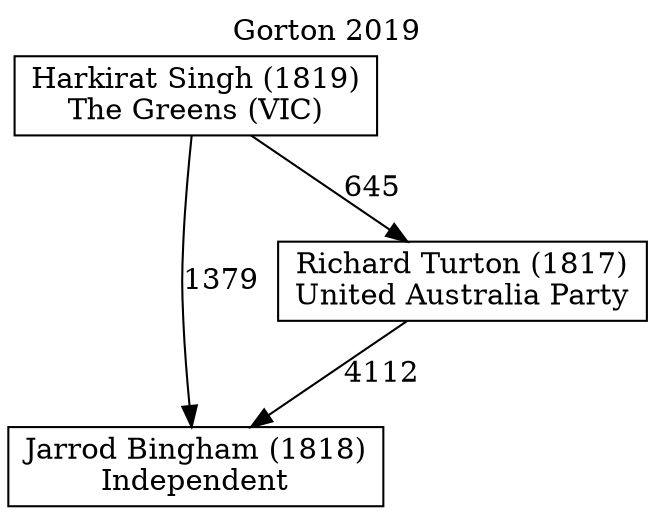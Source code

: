 // House preference flow
digraph "Jarrod Bingham (1818)_Gorton_2019" {
	graph [label="Gorton 2019" labelloc=t mclimit=10]
	node [shape=box]
	"Harkirat Singh (1819)" [label="Harkirat Singh (1819)
The Greens (VIC)"]
	"Jarrod Bingham (1818)" [label="Jarrod Bingham (1818)
Independent"]
	"Richard Turton (1817)" [label="Richard Turton (1817)
United Australia Party"]
	"Harkirat Singh (1819)" -> "Jarrod Bingham (1818)" [label=1379]
	"Harkirat Singh (1819)" -> "Richard Turton (1817)" [label=645]
	"Richard Turton (1817)" -> "Jarrod Bingham (1818)" [label=4112]
}
